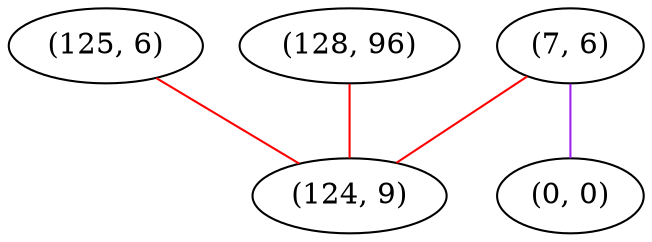 graph "" {
"(125, 6)";
"(7, 6)";
"(128, 96)";
"(124, 9)";
"(0, 0)";
"(125, 6)" -- "(124, 9)"  [color=red, key=0, weight=1];
"(7, 6)" -- "(0, 0)"  [color=purple, key=0, weight=4];
"(7, 6)" -- "(124, 9)"  [color=red, key=0, weight=1];
"(128, 96)" -- "(124, 9)"  [color=red, key=0, weight=1];
}
